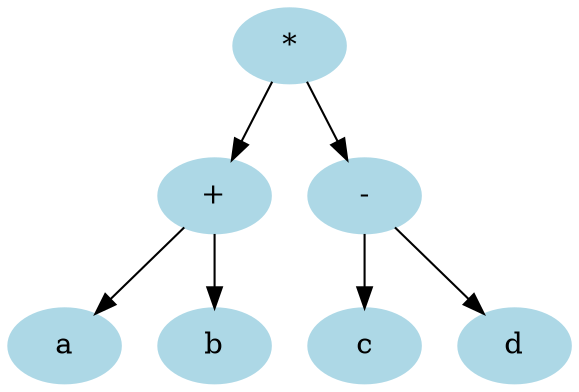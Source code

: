 digraph G {
g[color = lightblue, style = filled, label= "*"];
c[color = lightblue, style = filled, label= "+"];
g->c
c[color = lightblue, style = filled, label= "+"];
a[color = lightblue, style = filled, label= "a"];
c->a
c[color = lightblue, style = filled, label= "+"];
b[color = lightblue, style = filled, label= "b"];
c->b
g[color = lightblue, style = filled, label= "*"];
f[color = lightblue, style = filled, label= "-"];
g->f
f[color = lightblue, style = filled, label= "-"];
d[color = lightblue, style = filled, label= "c"];
f->d
f[color = lightblue, style = filled, label= "-"];
e[color = lightblue, style = filled, label= "d"];
f->e
}